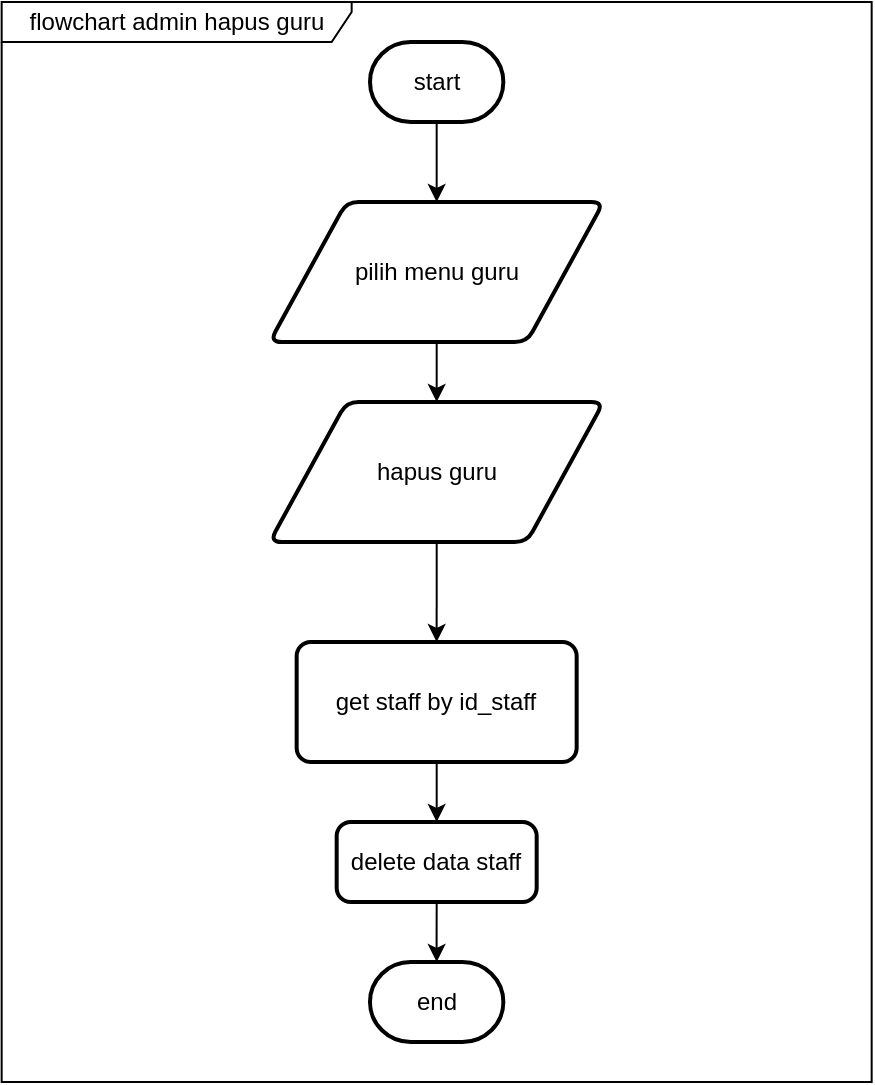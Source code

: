 <mxfile version="17.4.2" type="device"><diagram id="O9Szr4Hdh8DIHMUpJjEn" name="Page-1"><mxGraphModel dx="1231" dy="790" grid="1" gridSize="10" guides="1" tooltips="1" connect="1" arrows="1" fold="1" page="1" pageScale="1" pageWidth="850" pageHeight="1100" math="0" shadow="0"><root><mxCell id="0"/><mxCell id="1" parent="0"/><mxCell id="N7Z2blO4jedbJV9u91K_-23" style="edgeStyle=orthogonalEdgeStyle;rounded=0;orthogonalLoop=1;jettySize=auto;html=1;exitX=0.5;exitY=1;exitDx=0;exitDy=0;exitPerimeter=0;" edge="1" parent="1" source="N7Z2blO4jedbJV9u91K_-1" target="N7Z2blO4jedbJV9u91K_-2"><mxGeometry relative="1" as="geometry"/></mxCell><mxCell id="N7Z2blO4jedbJV9u91K_-1" value="start" style="strokeWidth=2;html=1;shape=mxgraph.flowchart.terminator;whiteSpace=wrap;fillColor=#FFFFFF;" vertex="1" parent="1"><mxGeometry x="280" y="100" width="66.67" height="40" as="geometry"/></mxCell><mxCell id="N7Z2blO4jedbJV9u91K_-25" style="edgeStyle=orthogonalEdgeStyle;rounded=0;orthogonalLoop=1;jettySize=auto;html=1;exitX=0.5;exitY=1;exitDx=0;exitDy=0;entryX=0.5;entryY=0;entryDx=0;entryDy=0;" edge="1" parent="1" source="N7Z2blO4jedbJV9u91K_-2" target="N7Z2blO4jedbJV9u91K_-24"><mxGeometry relative="1" as="geometry"/></mxCell><mxCell id="N7Z2blO4jedbJV9u91K_-2" value="pilih menu guru" style="shape=parallelogram;html=1;strokeWidth=2;perimeter=parallelogramPerimeter;whiteSpace=wrap;rounded=1;arcSize=12;size=0.23;fillColor=#FFFFFF;" vertex="1" parent="1"><mxGeometry x="229.84" y="180" width="167" height="70" as="geometry"/></mxCell><mxCell id="N7Z2blO4jedbJV9u91K_-18" value="end" style="strokeWidth=2;html=1;shape=mxgraph.flowchart.terminator;whiteSpace=wrap;fillColor=#FFFFFF;" vertex="1" parent="1"><mxGeometry x="280" y="560" width="66.67" height="40" as="geometry"/></mxCell><mxCell id="N7Z2blO4jedbJV9u91K_-21" value="flowchart admin hapus guru" style="shape=umlFrame;whiteSpace=wrap;html=1;fillColor=#FFFFFF;width=175;height=20;" vertex="1" parent="1"><mxGeometry x="95.83" y="80" width="435" height="540" as="geometry"/></mxCell><mxCell id="N7Z2blO4jedbJV9u91K_-34" style="edgeStyle=orthogonalEdgeStyle;rounded=0;orthogonalLoop=1;jettySize=auto;html=1;exitX=0.5;exitY=1;exitDx=0;exitDy=0;entryX=0.5;entryY=0;entryDx=0;entryDy=0;" edge="1" parent="1" source="N7Z2blO4jedbJV9u91K_-24" target="N7Z2blO4jedbJV9u91K_-31"><mxGeometry relative="1" as="geometry"/></mxCell><mxCell id="N7Z2blO4jedbJV9u91K_-24" value="hapus guru" style="shape=parallelogram;html=1;strokeWidth=2;perimeter=parallelogramPerimeter;whiteSpace=wrap;rounded=1;arcSize=12;size=0.23;fillColor=#FFFFFF;" vertex="1" parent="1"><mxGeometry x="229.84" y="280" width="167" height="70" as="geometry"/></mxCell><mxCell id="N7Z2blO4jedbJV9u91K_-30" style="edgeStyle=orthogonalEdgeStyle;rounded=0;orthogonalLoop=1;jettySize=auto;html=1;exitX=0.5;exitY=1;exitDx=0;exitDy=0;" edge="1" parent="1" source="N7Z2blO4jedbJV9u91K_-28" target="N7Z2blO4jedbJV9u91K_-18"><mxGeometry relative="1" as="geometry"/></mxCell><mxCell id="N7Z2blO4jedbJV9u91K_-28" value="delete data staff" style="rounded=1;whiteSpace=wrap;html=1;absoluteArcSize=1;arcSize=14;strokeWidth=2;fillColor=#FFFFFF;" vertex="1" parent="1"><mxGeometry x="263.34" y="490" width="100" height="40" as="geometry"/></mxCell><mxCell id="N7Z2blO4jedbJV9u91K_-35" style="edgeStyle=orthogonalEdgeStyle;rounded=0;orthogonalLoop=1;jettySize=auto;html=1;exitX=0.5;exitY=1;exitDx=0;exitDy=0;entryX=0.5;entryY=0;entryDx=0;entryDy=0;" edge="1" parent="1" source="N7Z2blO4jedbJV9u91K_-31" target="N7Z2blO4jedbJV9u91K_-28"><mxGeometry relative="1" as="geometry"/></mxCell><mxCell id="N7Z2blO4jedbJV9u91K_-31" value="get staff by id_staff" style="rounded=1;whiteSpace=wrap;html=1;absoluteArcSize=1;arcSize=14;strokeWidth=2;fillColor=#FFFFFF;" vertex="1" parent="1"><mxGeometry x="243.33" y="400" width="140" height="60" as="geometry"/></mxCell></root></mxGraphModel></diagram></mxfile>